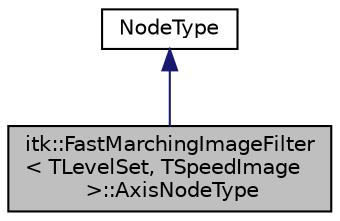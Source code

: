 digraph "itk::FastMarchingImageFilter&lt; TLevelSet, TSpeedImage &gt;::AxisNodeType"
{
 // LATEX_PDF_SIZE
  edge [fontname="Helvetica",fontsize="10",labelfontname="Helvetica",labelfontsize="10"];
  node [fontname="Helvetica",fontsize="10",shape=record];
  Node1 [label="itk::FastMarchingImageFilter\l\< TLevelSet, TSpeedImage\l \>::AxisNodeType",height=0.2,width=0.4,color="black", fillcolor="grey75", style="filled", fontcolor="black",tooltip=" "];
  Node2 -> Node1 [dir="back",color="midnightblue",fontsize="10",style="solid",fontname="Helvetica"];
  Node2 [label="NodeType",height=0.2,width=0.4,color="black", fillcolor="white", style="filled",tooltip=" "];
}
